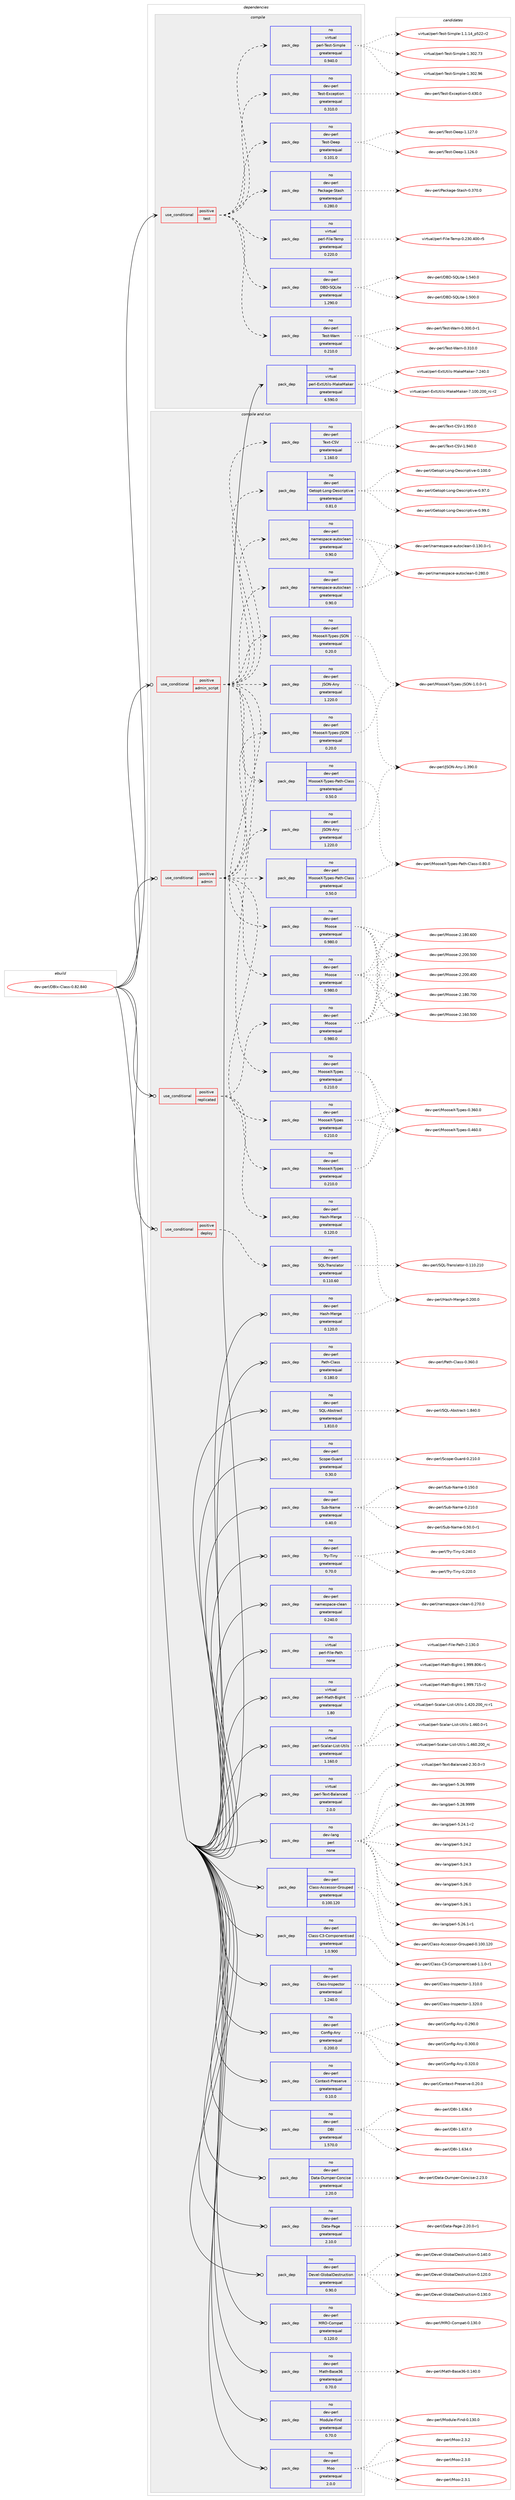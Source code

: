 digraph prolog {

# *************
# Graph options
# *************

newrank=true;
concentrate=true;
compound=true;
graph [rankdir=LR,fontname=Helvetica,fontsize=10,ranksep=1.5];#, ranksep=2.5, nodesep=0.2];
edge  [arrowhead=vee];
node  [fontname=Helvetica,fontsize=10];

# **********
# The ebuild
# **********

subgraph cluster_leftcol {
color=gray;
rank=same;
label=<<i>ebuild</i>>;
id [label="dev-perl/DBIx-Class-0.82.840", color=red, width=4, href="../dev-perl/DBIx-Class-0.82.840.svg"];
}

# ****************
# The dependencies
# ****************

subgraph cluster_midcol {
color=gray;
label=<<i>dependencies</i>>;
subgraph cluster_compile {
fillcolor="#eeeeee";
style=filled;
label=<<i>compile</i>>;
subgraph cond26962 {
dependency127330 [label=<<TABLE BORDER="0" CELLBORDER="1" CELLSPACING="0" CELLPADDING="4"><TR><TD ROWSPAN="3" CELLPADDING="10">use_conditional</TD></TR><TR><TD>positive</TD></TR><TR><TD>test</TD></TR></TABLE>>, shape=none, color=red];
subgraph pack96700 {
dependency127331 [label=<<TABLE BORDER="0" CELLBORDER="1" CELLSPACING="0" CELLPADDING="4" WIDTH="220"><TR><TD ROWSPAN="6" CELLPADDING="30">pack_dep</TD></TR><TR><TD WIDTH="110">no</TD></TR><TR><TD>dev-perl</TD></TR><TR><TD>DBD-SQLite</TD></TR><TR><TD>greaterequal</TD></TR><TR><TD>1.290.0</TD></TR></TABLE>>, shape=none, color=blue];
}
dependency127330:e -> dependency127331:w [weight=20,style="dashed",arrowhead="vee"];
subgraph pack96701 {
dependency127332 [label=<<TABLE BORDER="0" CELLBORDER="1" CELLSPACING="0" CELLPADDING="4" WIDTH="220"><TR><TD ROWSPAN="6" CELLPADDING="30">pack_dep</TD></TR><TR><TD WIDTH="110">no</TD></TR><TR><TD>virtual</TD></TR><TR><TD>perl-File-Temp</TD></TR><TR><TD>greaterequal</TD></TR><TR><TD>0.220.0</TD></TR></TABLE>>, shape=none, color=blue];
}
dependency127330:e -> dependency127332:w [weight=20,style="dashed",arrowhead="vee"];
subgraph pack96702 {
dependency127333 [label=<<TABLE BORDER="0" CELLBORDER="1" CELLSPACING="0" CELLPADDING="4" WIDTH="220"><TR><TD ROWSPAN="6" CELLPADDING="30">pack_dep</TD></TR><TR><TD WIDTH="110">no</TD></TR><TR><TD>dev-perl</TD></TR><TR><TD>Package-Stash</TD></TR><TR><TD>greaterequal</TD></TR><TR><TD>0.280.0</TD></TR></TABLE>>, shape=none, color=blue];
}
dependency127330:e -> dependency127333:w [weight=20,style="dashed",arrowhead="vee"];
subgraph pack96703 {
dependency127334 [label=<<TABLE BORDER="0" CELLBORDER="1" CELLSPACING="0" CELLPADDING="4" WIDTH="220"><TR><TD ROWSPAN="6" CELLPADDING="30">pack_dep</TD></TR><TR><TD WIDTH="110">no</TD></TR><TR><TD>dev-perl</TD></TR><TR><TD>Test-Deep</TD></TR><TR><TD>greaterequal</TD></TR><TR><TD>0.101.0</TD></TR></TABLE>>, shape=none, color=blue];
}
dependency127330:e -> dependency127334:w [weight=20,style="dashed",arrowhead="vee"];
subgraph pack96704 {
dependency127335 [label=<<TABLE BORDER="0" CELLBORDER="1" CELLSPACING="0" CELLPADDING="4" WIDTH="220"><TR><TD ROWSPAN="6" CELLPADDING="30">pack_dep</TD></TR><TR><TD WIDTH="110">no</TD></TR><TR><TD>dev-perl</TD></TR><TR><TD>Test-Exception</TD></TR><TR><TD>greaterequal</TD></TR><TR><TD>0.310.0</TD></TR></TABLE>>, shape=none, color=blue];
}
dependency127330:e -> dependency127335:w [weight=20,style="dashed",arrowhead="vee"];
subgraph pack96705 {
dependency127336 [label=<<TABLE BORDER="0" CELLBORDER="1" CELLSPACING="0" CELLPADDING="4" WIDTH="220"><TR><TD ROWSPAN="6" CELLPADDING="30">pack_dep</TD></TR><TR><TD WIDTH="110">no</TD></TR><TR><TD>virtual</TD></TR><TR><TD>perl-Test-Simple</TD></TR><TR><TD>greaterequal</TD></TR><TR><TD>0.940.0</TD></TR></TABLE>>, shape=none, color=blue];
}
dependency127330:e -> dependency127336:w [weight=20,style="dashed",arrowhead="vee"];
subgraph pack96706 {
dependency127337 [label=<<TABLE BORDER="0" CELLBORDER="1" CELLSPACING="0" CELLPADDING="4" WIDTH="220"><TR><TD ROWSPAN="6" CELLPADDING="30">pack_dep</TD></TR><TR><TD WIDTH="110">no</TD></TR><TR><TD>dev-perl</TD></TR><TR><TD>Test-Warn</TD></TR><TR><TD>greaterequal</TD></TR><TR><TD>0.210.0</TD></TR></TABLE>>, shape=none, color=blue];
}
dependency127330:e -> dependency127337:w [weight=20,style="dashed",arrowhead="vee"];
}
id:e -> dependency127330:w [weight=20,style="solid",arrowhead="vee"];
subgraph pack96707 {
dependency127338 [label=<<TABLE BORDER="0" CELLBORDER="1" CELLSPACING="0" CELLPADDING="4" WIDTH="220"><TR><TD ROWSPAN="6" CELLPADDING="30">pack_dep</TD></TR><TR><TD WIDTH="110">no</TD></TR><TR><TD>virtual</TD></TR><TR><TD>perl-ExtUtils-MakeMaker</TD></TR><TR><TD>greaterequal</TD></TR><TR><TD>6.590.0</TD></TR></TABLE>>, shape=none, color=blue];
}
id:e -> dependency127338:w [weight=20,style="solid",arrowhead="vee"];
}
subgraph cluster_compileandrun {
fillcolor="#eeeeee";
style=filled;
label=<<i>compile and run</i>>;
subgraph cond26963 {
dependency127339 [label=<<TABLE BORDER="0" CELLBORDER="1" CELLSPACING="0" CELLPADDING="4"><TR><TD ROWSPAN="3" CELLPADDING="10">use_conditional</TD></TR><TR><TD>positive</TD></TR><TR><TD>admin</TD></TR></TABLE>>, shape=none, color=red];
subgraph pack96708 {
dependency127340 [label=<<TABLE BORDER="0" CELLBORDER="1" CELLSPACING="0" CELLPADDING="4" WIDTH="220"><TR><TD ROWSPAN="6" CELLPADDING="30">pack_dep</TD></TR><TR><TD WIDTH="110">no</TD></TR><TR><TD>dev-perl</TD></TR><TR><TD>Moose</TD></TR><TR><TD>greaterequal</TD></TR><TR><TD>0.980.0</TD></TR></TABLE>>, shape=none, color=blue];
}
dependency127339:e -> dependency127340:w [weight=20,style="dashed",arrowhead="vee"];
subgraph pack96709 {
dependency127341 [label=<<TABLE BORDER="0" CELLBORDER="1" CELLSPACING="0" CELLPADDING="4" WIDTH="220"><TR><TD ROWSPAN="6" CELLPADDING="30">pack_dep</TD></TR><TR><TD WIDTH="110">no</TD></TR><TR><TD>dev-perl</TD></TR><TR><TD>MooseX-Types</TD></TR><TR><TD>greaterequal</TD></TR><TR><TD>0.210.0</TD></TR></TABLE>>, shape=none, color=blue];
}
dependency127339:e -> dependency127341:w [weight=20,style="dashed",arrowhead="vee"];
subgraph pack96710 {
dependency127342 [label=<<TABLE BORDER="0" CELLBORDER="1" CELLSPACING="0" CELLPADDING="4" WIDTH="220"><TR><TD ROWSPAN="6" CELLPADDING="30">pack_dep</TD></TR><TR><TD WIDTH="110">no</TD></TR><TR><TD>dev-perl</TD></TR><TR><TD>JSON-Any</TD></TR><TR><TD>greaterequal</TD></TR><TR><TD>1.220.0</TD></TR></TABLE>>, shape=none, color=blue];
}
dependency127339:e -> dependency127342:w [weight=20,style="dashed",arrowhead="vee"];
subgraph pack96711 {
dependency127343 [label=<<TABLE BORDER="0" CELLBORDER="1" CELLSPACING="0" CELLPADDING="4" WIDTH="220"><TR><TD ROWSPAN="6" CELLPADDING="30">pack_dep</TD></TR><TR><TD WIDTH="110">no</TD></TR><TR><TD>dev-perl</TD></TR><TR><TD>MooseX-Types-JSON</TD></TR><TR><TD>greaterequal</TD></TR><TR><TD>0.20.0</TD></TR></TABLE>>, shape=none, color=blue];
}
dependency127339:e -> dependency127343:w [weight=20,style="dashed",arrowhead="vee"];
subgraph pack96712 {
dependency127344 [label=<<TABLE BORDER="0" CELLBORDER="1" CELLSPACING="0" CELLPADDING="4" WIDTH="220"><TR><TD ROWSPAN="6" CELLPADDING="30">pack_dep</TD></TR><TR><TD WIDTH="110">no</TD></TR><TR><TD>dev-perl</TD></TR><TR><TD>MooseX-Types-Path-Class</TD></TR><TR><TD>greaterequal</TD></TR><TR><TD>0.50.0</TD></TR></TABLE>>, shape=none, color=blue];
}
dependency127339:e -> dependency127344:w [weight=20,style="dashed",arrowhead="vee"];
subgraph pack96713 {
dependency127345 [label=<<TABLE BORDER="0" CELLBORDER="1" CELLSPACING="0" CELLPADDING="4" WIDTH="220"><TR><TD ROWSPAN="6" CELLPADDING="30">pack_dep</TD></TR><TR><TD WIDTH="110">no</TD></TR><TR><TD>dev-perl</TD></TR><TR><TD>namespace-autoclean</TD></TR><TR><TD>greaterequal</TD></TR><TR><TD>0.90.0</TD></TR></TABLE>>, shape=none, color=blue];
}
dependency127339:e -> dependency127345:w [weight=20,style="dashed",arrowhead="vee"];
}
id:e -> dependency127339:w [weight=20,style="solid",arrowhead="odotvee"];
subgraph cond26964 {
dependency127346 [label=<<TABLE BORDER="0" CELLBORDER="1" CELLSPACING="0" CELLPADDING="4"><TR><TD ROWSPAN="3" CELLPADDING="10">use_conditional</TD></TR><TR><TD>positive</TD></TR><TR><TD>admin_script</TD></TR></TABLE>>, shape=none, color=red];
subgraph pack96714 {
dependency127347 [label=<<TABLE BORDER="0" CELLBORDER="1" CELLSPACING="0" CELLPADDING="4" WIDTH="220"><TR><TD ROWSPAN="6" CELLPADDING="30">pack_dep</TD></TR><TR><TD WIDTH="110">no</TD></TR><TR><TD>dev-perl</TD></TR><TR><TD>Moose</TD></TR><TR><TD>greaterequal</TD></TR><TR><TD>0.980.0</TD></TR></TABLE>>, shape=none, color=blue];
}
dependency127346:e -> dependency127347:w [weight=20,style="dashed",arrowhead="vee"];
subgraph pack96715 {
dependency127348 [label=<<TABLE BORDER="0" CELLBORDER="1" CELLSPACING="0" CELLPADDING="4" WIDTH="220"><TR><TD ROWSPAN="6" CELLPADDING="30">pack_dep</TD></TR><TR><TD WIDTH="110">no</TD></TR><TR><TD>dev-perl</TD></TR><TR><TD>MooseX-Types</TD></TR><TR><TD>greaterequal</TD></TR><TR><TD>0.210.0</TD></TR></TABLE>>, shape=none, color=blue];
}
dependency127346:e -> dependency127348:w [weight=20,style="dashed",arrowhead="vee"];
subgraph pack96716 {
dependency127349 [label=<<TABLE BORDER="0" CELLBORDER="1" CELLSPACING="0" CELLPADDING="4" WIDTH="220"><TR><TD ROWSPAN="6" CELLPADDING="30">pack_dep</TD></TR><TR><TD WIDTH="110">no</TD></TR><TR><TD>dev-perl</TD></TR><TR><TD>JSON-Any</TD></TR><TR><TD>greaterequal</TD></TR><TR><TD>1.220.0</TD></TR></TABLE>>, shape=none, color=blue];
}
dependency127346:e -> dependency127349:w [weight=20,style="dashed",arrowhead="vee"];
subgraph pack96717 {
dependency127350 [label=<<TABLE BORDER="0" CELLBORDER="1" CELLSPACING="0" CELLPADDING="4" WIDTH="220"><TR><TD ROWSPAN="6" CELLPADDING="30">pack_dep</TD></TR><TR><TD WIDTH="110">no</TD></TR><TR><TD>dev-perl</TD></TR><TR><TD>MooseX-Types-JSON</TD></TR><TR><TD>greaterequal</TD></TR><TR><TD>0.20.0</TD></TR></TABLE>>, shape=none, color=blue];
}
dependency127346:e -> dependency127350:w [weight=20,style="dashed",arrowhead="vee"];
subgraph pack96718 {
dependency127351 [label=<<TABLE BORDER="0" CELLBORDER="1" CELLSPACING="0" CELLPADDING="4" WIDTH="220"><TR><TD ROWSPAN="6" CELLPADDING="30">pack_dep</TD></TR><TR><TD WIDTH="110">no</TD></TR><TR><TD>dev-perl</TD></TR><TR><TD>MooseX-Types-Path-Class</TD></TR><TR><TD>greaterequal</TD></TR><TR><TD>0.50.0</TD></TR></TABLE>>, shape=none, color=blue];
}
dependency127346:e -> dependency127351:w [weight=20,style="dashed",arrowhead="vee"];
subgraph pack96719 {
dependency127352 [label=<<TABLE BORDER="0" CELLBORDER="1" CELLSPACING="0" CELLPADDING="4" WIDTH="220"><TR><TD ROWSPAN="6" CELLPADDING="30">pack_dep</TD></TR><TR><TD WIDTH="110">no</TD></TR><TR><TD>dev-perl</TD></TR><TR><TD>namespace-autoclean</TD></TR><TR><TD>greaterequal</TD></TR><TR><TD>0.90.0</TD></TR></TABLE>>, shape=none, color=blue];
}
dependency127346:e -> dependency127352:w [weight=20,style="dashed",arrowhead="vee"];
subgraph pack96720 {
dependency127353 [label=<<TABLE BORDER="0" CELLBORDER="1" CELLSPACING="0" CELLPADDING="4" WIDTH="220"><TR><TD ROWSPAN="6" CELLPADDING="30">pack_dep</TD></TR><TR><TD WIDTH="110">no</TD></TR><TR><TD>dev-perl</TD></TR><TR><TD>Getopt-Long-Descriptive</TD></TR><TR><TD>greaterequal</TD></TR><TR><TD>0.81.0</TD></TR></TABLE>>, shape=none, color=blue];
}
dependency127346:e -> dependency127353:w [weight=20,style="dashed",arrowhead="vee"];
subgraph pack96721 {
dependency127354 [label=<<TABLE BORDER="0" CELLBORDER="1" CELLSPACING="0" CELLPADDING="4" WIDTH="220"><TR><TD ROWSPAN="6" CELLPADDING="30">pack_dep</TD></TR><TR><TD WIDTH="110">no</TD></TR><TR><TD>dev-perl</TD></TR><TR><TD>Text-CSV</TD></TR><TR><TD>greaterequal</TD></TR><TR><TD>1.160.0</TD></TR></TABLE>>, shape=none, color=blue];
}
dependency127346:e -> dependency127354:w [weight=20,style="dashed",arrowhead="vee"];
}
id:e -> dependency127346:w [weight=20,style="solid",arrowhead="odotvee"];
subgraph cond26965 {
dependency127355 [label=<<TABLE BORDER="0" CELLBORDER="1" CELLSPACING="0" CELLPADDING="4"><TR><TD ROWSPAN="3" CELLPADDING="10">use_conditional</TD></TR><TR><TD>positive</TD></TR><TR><TD>deploy</TD></TR></TABLE>>, shape=none, color=red];
subgraph pack96722 {
dependency127356 [label=<<TABLE BORDER="0" CELLBORDER="1" CELLSPACING="0" CELLPADDING="4" WIDTH="220"><TR><TD ROWSPAN="6" CELLPADDING="30">pack_dep</TD></TR><TR><TD WIDTH="110">no</TD></TR><TR><TD>dev-perl</TD></TR><TR><TD>SQL-Translator</TD></TR><TR><TD>greaterequal</TD></TR><TR><TD>0.110.60</TD></TR></TABLE>>, shape=none, color=blue];
}
dependency127355:e -> dependency127356:w [weight=20,style="dashed",arrowhead="vee"];
}
id:e -> dependency127355:w [weight=20,style="solid",arrowhead="odotvee"];
subgraph cond26966 {
dependency127357 [label=<<TABLE BORDER="0" CELLBORDER="1" CELLSPACING="0" CELLPADDING="4"><TR><TD ROWSPAN="3" CELLPADDING="10">use_conditional</TD></TR><TR><TD>positive</TD></TR><TR><TD>replicated</TD></TR></TABLE>>, shape=none, color=red];
subgraph pack96723 {
dependency127358 [label=<<TABLE BORDER="0" CELLBORDER="1" CELLSPACING="0" CELLPADDING="4" WIDTH="220"><TR><TD ROWSPAN="6" CELLPADDING="30">pack_dep</TD></TR><TR><TD WIDTH="110">no</TD></TR><TR><TD>dev-perl</TD></TR><TR><TD>Moose</TD></TR><TR><TD>greaterequal</TD></TR><TR><TD>0.980.0</TD></TR></TABLE>>, shape=none, color=blue];
}
dependency127357:e -> dependency127358:w [weight=20,style="dashed",arrowhead="vee"];
subgraph pack96724 {
dependency127359 [label=<<TABLE BORDER="0" CELLBORDER="1" CELLSPACING="0" CELLPADDING="4" WIDTH="220"><TR><TD ROWSPAN="6" CELLPADDING="30">pack_dep</TD></TR><TR><TD WIDTH="110">no</TD></TR><TR><TD>dev-perl</TD></TR><TR><TD>MooseX-Types</TD></TR><TR><TD>greaterequal</TD></TR><TR><TD>0.210.0</TD></TR></TABLE>>, shape=none, color=blue];
}
dependency127357:e -> dependency127359:w [weight=20,style="dashed",arrowhead="vee"];
subgraph pack96725 {
dependency127360 [label=<<TABLE BORDER="0" CELLBORDER="1" CELLSPACING="0" CELLPADDING="4" WIDTH="220"><TR><TD ROWSPAN="6" CELLPADDING="30">pack_dep</TD></TR><TR><TD WIDTH="110">no</TD></TR><TR><TD>dev-perl</TD></TR><TR><TD>Hash-Merge</TD></TR><TR><TD>greaterequal</TD></TR><TR><TD>0.120.0</TD></TR></TABLE>>, shape=none, color=blue];
}
dependency127357:e -> dependency127360:w [weight=20,style="dashed",arrowhead="vee"];
}
id:e -> dependency127357:w [weight=20,style="solid",arrowhead="odotvee"];
subgraph pack96726 {
dependency127361 [label=<<TABLE BORDER="0" CELLBORDER="1" CELLSPACING="0" CELLPADDING="4" WIDTH="220"><TR><TD ROWSPAN="6" CELLPADDING="30">pack_dep</TD></TR><TR><TD WIDTH="110">no</TD></TR><TR><TD>dev-lang</TD></TR><TR><TD>perl</TD></TR><TR><TD>none</TD></TR><TR><TD></TD></TR></TABLE>>, shape=none, color=blue];
}
id:e -> dependency127361:w [weight=20,style="solid",arrowhead="odotvee"];
subgraph pack96727 {
dependency127362 [label=<<TABLE BORDER="0" CELLBORDER="1" CELLSPACING="0" CELLPADDING="4" WIDTH="220"><TR><TD ROWSPAN="6" CELLPADDING="30">pack_dep</TD></TR><TR><TD WIDTH="110">no</TD></TR><TR><TD>dev-perl</TD></TR><TR><TD>Class-Accessor-Grouped</TD></TR><TR><TD>greaterequal</TD></TR><TR><TD>0.100.120</TD></TR></TABLE>>, shape=none, color=blue];
}
id:e -> dependency127362:w [weight=20,style="solid",arrowhead="odotvee"];
subgraph pack96728 {
dependency127363 [label=<<TABLE BORDER="0" CELLBORDER="1" CELLSPACING="0" CELLPADDING="4" WIDTH="220"><TR><TD ROWSPAN="6" CELLPADDING="30">pack_dep</TD></TR><TR><TD WIDTH="110">no</TD></TR><TR><TD>dev-perl</TD></TR><TR><TD>Class-C3-Componentised</TD></TR><TR><TD>greaterequal</TD></TR><TR><TD>1.0.900</TD></TR></TABLE>>, shape=none, color=blue];
}
id:e -> dependency127363:w [weight=20,style="solid",arrowhead="odotvee"];
subgraph pack96729 {
dependency127364 [label=<<TABLE BORDER="0" CELLBORDER="1" CELLSPACING="0" CELLPADDING="4" WIDTH="220"><TR><TD ROWSPAN="6" CELLPADDING="30">pack_dep</TD></TR><TR><TD WIDTH="110">no</TD></TR><TR><TD>dev-perl</TD></TR><TR><TD>Class-Inspector</TD></TR><TR><TD>greaterequal</TD></TR><TR><TD>1.240.0</TD></TR></TABLE>>, shape=none, color=blue];
}
id:e -> dependency127364:w [weight=20,style="solid",arrowhead="odotvee"];
subgraph pack96730 {
dependency127365 [label=<<TABLE BORDER="0" CELLBORDER="1" CELLSPACING="0" CELLPADDING="4" WIDTH="220"><TR><TD ROWSPAN="6" CELLPADDING="30">pack_dep</TD></TR><TR><TD WIDTH="110">no</TD></TR><TR><TD>dev-perl</TD></TR><TR><TD>Config-Any</TD></TR><TR><TD>greaterequal</TD></TR><TR><TD>0.200.0</TD></TR></TABLE>>, shape=none, color=blue];
}
id:e -> dependency127365:w [weight=20,style="solid",arrowhead="odotvee"];
subgraph pack96731 {
dependency127366 [label=<<TABLE BORDER="0" CELLBORDER="1" CELLSPACING="0" CELLPADDING="4" WIDTH="220"><TR><TD ROWSPAN="6" CELLPADDING="30">pack_dep</TD></TR><TR><TD WIDTH="110">no</TD></TR><TR><TD>dev-perl</TD></TR><TR><TD>Context-Preserve</TD></TR><TR><TD>greaterequal</TD></TR><TR><TD>0.10.0</TD></TR></TABLE>>, shape=none, color=blue];
}
id:e -> dependency127366:w [weight=20,style="solid",arrowhead="odotvee"];
subgraph pack96732 {
dependency127367 [label=<<TABLE BORDER="0" CELLBORDER="1" CELLSPACING="0" CELLPADDING="4" WIDTH="220"><TR><TD ROWSPAN="6" CELLPADDING="30">pack_dep</TD></TR><TR><TD WIDTH="110">no</TD></TR><TR><TD>dev-perl</TD></TR><TR><TD>DBI</TD></TR><TR><TD>greaterequal</TD></TR><TR><TD>1.570.0</TD></TR></TABLE>>, shape=none, color=blue];
}
id:e -> dependency127367:w [weight=20,style="solid",arrowhead="odotvee"];
subgraph pack96733 {
dependency127368 [label=<<TABLE BORDER="0" CELLBORDER="1" CELLSPACING="0" CELLPADDING="4" WIDTH="220"><TR><TD ROWSPAN="6" CELLPADDING="30">pack_dep</TD></TR><TR><TD WIDTH="110">no</TD></TR><TR><TD>dev-perl</TD></TR><TR><TD>Data-Dumper-Concise</TD></TR><TR><TD>greaterequal</TD></TR><TR><TD>2.20.0</TD></TR></TABLE>>, shape=none, color=blue];
}
id:e -> dependency127368:w [weight=20,style="solid",arrowhead="odotvee"];
subgraph pack96734 {
dependency127369 [label=<<TABLE BORDER="0" CELLBORDER="1" CELLSPACING="0" CELLPADDING="4" WIDTH="220"><TR><TD ROWSPAN="6" CELLPADDING="30">pack_dep</TD></TR><TR><TD WIDTH="110">no</TD></TR><TR><TD>dev-perl</TD></TR><TR><TD>Data-Page</TD></TR><TR><TD>greaterequal</TD></TR><TR><TD>2.10.0</TD></TR></TABLE>>, shape=none, color=blue];
}
id:e -> dependency127369:w [weight=20,style="solid",arrowhead="odotvee"];
subgraph pack96735 {
dependency127370 [label=<<TABLE BORDER="0" CELLBORDER="1" CELLSPACING="0" CELLPADDING="4" WIDTH="220"><TR><TD ROWSPAN="6" CELLPADDING="30">pack_dep</TD></TR><TR><TD WIDTH="110">no</TD></TR><TR><TD>dev-perl</TD></TR><TR><TD>Devel-GlobalDestruction</TD></TR><TR><TD>greaterequal</TD></TR><TR><TD>0.90.0</TD></TR></TABLE>>, shape=none, color=blue];
}
id:e -> dependency127370:w [weight=20,style="solid",arrowhead="odotvee"];
subgraph pack96736 {
dependency127371 [label=<<TABLE BORDER="0" CELLBORDER="1" CELLSPACING="0" CELLPADDING="4" WIDTH="220"><TR><TD ROWSPAN="6" CELLPADDING="30">pack_dep</TD></TR><TR><TD WIDTH="110">no</TD></TR><TR><TD>dev-perl</TD></TR><TR><TD>Hash-Merge</TD></TR><TR><TD>greaterequal</TD></TR><TR><TD>0.120.0</TD></TR></TABLE>>, shape=none, color=blue];
}
id:e -> dependency127371:w [weight=20,style="solid",arrowhead="odotvee"];
subgraph pack96737 {
dependency127372 [label=<<TABLE BORDER="0" CELLBORDER="1" CELLSPACING="0" CELLPADDING="4" WIDTH="220"><TR><TD ROWSPAN="6" CELLPADDING="30">pack_dep</TD></TR><TR><TD WIDTH="110">no</TD></TR><TR><TD>dev-perl</TD></TR><TR><TD>MRO-Compat</TD></TR><TR><TD>greaterequal</TD></TR><TR><TD>0.120.0</TD></TR></TABLE>>, shape=none, color=blue];
}
id:e -> dependency127372:w [weight=20,style="solid",arrowhead="odotvee"];
subgraph pack96738 {
dependency127373 [label=<<TABLE BORDER="0" CELLBORDER="1" CELLSPACING="0" CELLPADDING="4" WIDTH="220"><TR><TD ROWSPAN="6" CELLPADDING="30">pack_dep</TD></TR><TR><TD WIDTH="110">no</TD></TR><TR><TD>dev-perl</TD></TR><TR><TD>Math-Base36</TD></TR><TR><TD>greaterequal</TD></TR><TR><TD>0.70.0</TD></TR></TABLE>>, shape=none, color=blue];
}
id:e -> dependency127373:w [weight=20,style="solid",arrowhead="odotvee"];
subgraph pack96739 {
dependency127374 [label=<<TABLE BORDER="0" CELLBORDER="1" CELLSPACING="0" CELLPADDING="4" WIDTH="220"><TR><TD ROWSPAN="6" CELLPADDING="30">pack_dep</TD></TR><TR><TD WIDTH="110">no</TD></TR><TR><TD>dev-perl</TD></TR><TR><TD>Module-Find</TD></TR><TR><TD>greaterequal</TD></TR><TR><TD>0.70.0</TD></TR></TABLE>>, shape=none, color=blue];
}
id:e -> dependency127374:w [weight=20,style="solid",arrowhead="odotvee"];
subgraph pack96740 {
dependency127375 [label=<<TABLE BORDER="0" CELLBORDER="1" CELLSPACING="0" CELLPADDING="4" WIDTH="220"><TR><TD ROWSPAN="6" CELLPADDING="30">pack_dep</TD></TR><TR><TD WIDTH="110">no</TD></TR><TR><TD>dev-perl</TD></TR><TR><TD>Moo</TD></TR><TR><TD>greaterequal</TD></TR><TR><TD>2.0.0</TD></TR></TABLE>>, shape=none, color=blue];
}
id:e -> dependency127375:w [weight=20,style="solid",arrowhead="odotvee"];
subgraph pack96741 {
dependency127376 [label=<<TABLE BORDER="0" CELLBORDER="1" CELLSPACING="0" CELLPADDING="4" WIDTH="220"><TR><TD ROWSPAN="6" CELLPADDING="30">pack_dep</TD></TR><TR><TD WIDTH="110">no</TD></TR><TR><TD>dev-perl</TD></TR><TR><TD>Path-Class</TD></TR><TR><TD>greaterequal</TD></TR><TR><TD>0.180.0</TD></TR></TABLE>>, shape=none, color=blue];
}
id:e -> dependency127376:w [weight=20,style="solid",arrowhead="odotvee"];
subgraph pack96742 {
dependency127377 [label=<<TABLE BORDER="0" CELLBORDER="1" CELLSPACING="0" CELLPADDING="4" WIDTH="220"><TR><TD ROWSPAN="6" CELLPADDING="30">pack_dep</TD></TR><TR><TD WIDTH="110">no</TD></TR><TR><TD>dev-perl</TD></TR><TR><TD>SQL-Abstract</TD></TR><TR><TD>greaterequal</TD></TR><TR><TD>1.810.0</TD></TR></TABLE>>, shape=none, color=blue];
}
id:e -> dependency127377:w [weight=20,style="solid",arrowhead="odotvee"];
subgraph pack96743 {
dependency127378 [label=<<TABLE BORDER="0" CELLBORDER="1" CELLSPACING="0" CELLPADDING="4" WIDTH="220"><TR><TD ROWSPAN="6" CELLPADDING="30">pack_dep</TD></TR><TR><TD WIDTH="110">no</TD></TR><TR><TD>dev-perl</TD></TR><TR><TD>Scope-Guard</TD></TR><TR><TD>greaterequal</TD></TR><TR><TD>0.30.0</TD></TR></TABLE>>, shape=none, color=blue];
}
id:e -> dependency127378:w [weight=20,style="solid",arrowhead="odotvee"];
subgraph pack96744 {
dependency127379 [label=<<TABLE BORDER="0" CELLBORDER="1" CELLSPACING="0" CELLPADDING="4" WIDTH="220"><TR><TD ROWSPAN="6" CELLPADDING="30">pack_dep</TD></TR><TR><TD WIDTH="110">no</TD></TR><TR><TD>dev-perl</TD></TR><TR><TD>Sub-Name</TD></TR><TR><TD>greaterequal</TD></TR><TR><TD>0.40.0</TD></TR></TABLE>>, shape=none, color=blue];
}
id:e -> dependency127379:w [weight=20,style="solid",arrowhead="odotvee"];
subgraph pack96745 {
dependency127380 [label=<<TABLE BORDER="0" CELLBORDER="1" CELLSPACING="0" CELLPADDING="4" WIDTH="220"><TR><TD ROWSPAN="6" CELLPADDING="30">pack_dep</TD></TR><TR><TD WIDTH="110">no</TD></TR><TR><TD>dev-perl</TD></TR><TR><TD>Try-Tiny</TD></TR><TR><TD>greaterequal</TD></TR><TR><TD>0.70.0</TD></TR></TABLE>>, shape=none, color=blue];
}
id:e -> dependency127380:w [weight=20,style="solid",arrowhead="odotvee"];
subgraph pack96746 {
dependency127381 [label=<<TABLE BORDER="0" CELLBORDER="1" CELLSPACING="0" CELLPADDING="4" WIDTH="220"><TR><TD ROWSPAN="6" CELLPADDING="30">pack_dep</TD></TR><TR><TD WIDTH="110">no</TD></TR><TR><TD>dev-perl</TD></TR><TR><TD>namespace-clean</TD></TR><TR><TD>greaterequal</TD></TR><TR><TD>0.240.0</TD></TR></TABLE>>, shape=none, color=blue];
}
id:e -> dependency127381:w [weight=20,style="solid",arrowhead="odotvee"];
subgraph pack96747 {
dependency127382 [label=<<TABLE BORDER="0" CELLBORDER="1" CELLSPACING="0" CELLPADDING="4" WIDTH="220"><TR><TD ROWSPAN="6" CELLPADDING="30">pack_dep</TD></TR><TR><TD WIDTH="110">no</TD></TR><TR><TD>virtual</TD></TR><TR><TD>perl-File-Path</TD></TR><TR><TD>none</TD></TR><TR><TD></TD></TR></TABLE>>, shape=none, color=blue];
}
id:e -> dependency127382:w [weight=20,style="solid",arrowhead="odotvee"];
subgraph pack96748 {
dependency127383 [label=<<TABLE BORDER="0" CELLBORDER="1" CELLSPACING="0" CELLPADDING="4" WIDTH="220"><TR><TD ROWSPAN="6" CELLPADDING="30">pack_dep</TD></TR><TR><TD WIDTH="110">no</TD></TR><TR><TD>virtual</TD></TR><TR><TD>perl-Math-BigInt</TD></TR><TR><TD>greaterequal</TD></TR><TR><TD>1.80</TD></TR></TABLE>>, shape=none, color=blue];
}
id:e -> dependency127383:w [weight=20,style="solid",arrowhead="odotvee"];
subgraph pack96749 {
dependency127384 [label=<<TABLE BORDER="0" CELLBORDER="1" CELLSPACING="0" CELLPADDING="4" WIDTH="220"><TR><TD ROWSPAN="6" CELLPADDING="30">pack_dep</TD></TR><TR><TD WIDTH="110">no</TD></TR><TR><TD>virtual</TD></TR><TR><TD>perl-Scalar-List-Utils</TD></TR><TR><TD>greaterequal</TD></TR><TR><TD>1.160.0</TD></TR></TABLE>>, shape=none, color=blue];
}
id:e -> dependency127384:w [weight=20,style="solid",arrowhead="odotvee"];
subgraph pack96750 {
dependency127385 [label=<<TABLE BORDER="0" CELLBORDER="1" CELLSPACING="0" CELLPADDING="4" WIDTH="220"><TR><TD ROWSPAN="6" CELLPADDING="30">pack_dep</TD></TR><TR><TD WIDTH="110">no</TD></TR><TR><TD>virtual</TD></TR><TR><TD>perl-Text-Balanced</TD></TR><TR><TD>greaterequal</TD></TR><TR><TD>2.0.0</TD></TR></TABLE>>, shape=none, color=blue];
}
id:e -> dependency127385:w [weight=20,style="solid",arrowhead="odotvee"];
}
subgraph cluster_run {
fillcolor="#eeeeee";
style=filled;
label=<<i>run</i>>;
}
}

# **************
# The candidates
# **************

subgraph cluster_choices {
rank=same;
color=gray;
label=<<i>candidates</i>>;

subgraph choice96700 {
color=black;
nodesep=1;
choice1001011184511210111410847686668458381761051161014549465348484648 [label="dev-perl/DBD-SQLite-1.500.0", color=red, width=4,href="../dev-perl/DBD-SQLite-1.500.0.svg"];
choice1001011184511210111410847686668458381761051161014549465352484648 [label="dev-perl/DBD-SQLite-1.540.0", color=red, width=4,href="../dev-perl/DBD-SQLite-1.540.0.svg"];
dependency127331:e -> choice1001011184511210111410847686668458381761051161014549465348484648:w [style=dotted,weight="100"];
dependency127331:e -> choice1001011184511210111410847686668458381761051161014549465352484648:w [style=dotted,weight="100"];
}
subgraph choice96701 {
color=black;
nodesep=1;
choice118105114116117971084711210111410845701051081014584101109112454846505148465248484511453 [label="virtual/perl-File-Temp-0.230.400-r5", color=red, width=4,href="../virtual/perl-File-Temp-0.230.400-r5.svg"];
dependency127332:e -> choice118105114116117971084711210111410845701051081014584101109112454846505148465248484511453:w [style=dotted,weight="100"];
}
subgraph choice96702 {
color=black;
nodesep=1;
choice1001011184511210111410847809799107971031014583116971151044548465155484648 [label="dev-perl/Package-Stash-0.370.0", color=red, width=4,href="../dev-perl/Package-Stash-0.370.0.svg"];
dependency127333:e -> choice1001011184511210111410847809799107971031014583116971151044548465155484648:w [style=dotted,weight="100"];
}
subgraph choice96703 {
color=black;
nodesep=1;
choice10010111845112101114108478410111511645681011011124549464950544648 [label="dev-perl/Test-Deep-1.126.0", color=red, width=4,href="../dev-perl/Test-Deep-1.126.0.svg"];
choice10010111845112101114108478410111511645681011011124549464950554648 [label="dev-perl/Test-Deep-1.127.0", color=red, width=4,href="../dev-perl/Test-Deep-1.127.0.svg"];
dependency127334:e -> choice10010111845112101114108478410111511645681011011124549464950544648:w [style=dotted,weight="100"];
dependency127334:e -> choice10010111845112101114108478410111511645681011011124549464950554648:w [style=dotted,weight="100"];
}
subgraph choice96704 {
color=black;
nodesep=1;
choice1001011184511210111410847841011151164569120991011121161051111104548465251484648 [label="dev-perl/Test-Exception-0.430.0", color=red, width=4,href="../dev-perl/Test-Exception-0.430.0.svg"];
dependency127335:e -> choice1001011184511210111410847841011151164569120991011121161051111104548465251484648:w [style=dotted,weight="100"];
}
subgraph choice96705 {
color=black;
nodesep=1;
choice11810511411611797108471121011141084584101115116458310510911210810145494649464952951125350504511450 [label="virtual/perl-Test-Simple-1.1.14_p522-r2", color=red, width=4,href="../virtual/perl-Test-Simple-1.1.14_p522-r2.svg"];
choice118105114116117971084711210111410845841011151164583105109112108101454946514850465551 [label="virtual/perl-Test-Simple-1.302.73", color=red, width=4,href="../virtual/perl-Test-Simple-1.302.73.svg"];
choice118105114116117971084711210111410845841011151164583105109112108101454946514850465754 [label="virtual/perl-Test-Simple-1.302.96", color=red, width=4,href="../virtual/perl-Test-Simple-1.302.96.svg"];
dependency127336:e -> choice11810511411611797108471121011141084584101115116458310510911210810145494649464952951125350504511450:w [style=dotted,weight="100"];
dependency127336:e -> choice118105114116117971084711210111410845841011151164583105109112108101454946514850465551:w [style=dotted,weight="100"];
dependency127336:e -> choice118105114116117971084711210111410845841011151164583105109112108101454946514850465754:w [style=dotted,weight="100"];
}
subgraph choice96706 {
color=black;
nodesep=1;
choice10010111845112101114108478410111511645879711411045484651484846484511449 [label="dev-perl/Test-Warn-0.300.0-r1", color=red, width=4,href="../dev-perl/Test-Warn-0.300.0-r1.svg"];
choice1001011184511210111410847841011151164587971141104548465149484648 [label="dev-perl/Test-Warn-0.310.0", color=red, width=4,href="../dev-perl/Test-Warn-0.310.0.svg"];
dependency127337:e -> choice10010111845112101114108478410111511645879711411045484651484846484511449:w [style=dotted,weight="100"];
dependency127337:e -> choice1001011184511210111410847841011151164587971141104548465149484648:w [style=dotted,weight="100"];
}
subgraph choice96707 {
color=black;
nodesep=1;
choice118105114116117971084711210111410845691201168511610510811545779710710177971071011144555464948484650484895114994511450 [label="virtual/perl-ExtUtils-MakeMaker-7.100.200_rc-r2", color=red, width=4,href="../virtual/perl-ExtUtils-MakeMaker-7.100.200_rc-r2.svg"];
choice118105114116117971084711210111410845691201168511610510811545779710710177971071011144555465052484648 [label="virtual/perl-ExtUtils-MakeMaker-7.240.0", color=red, width=4,href="../virtual/perl-ExtUtils-MakeMaker-7.240.0.svg"];
dependency127338:e -> choice118105114116117971084711210111410845691201168511610510811545779710710177971071011144555464948484650484895114994511450:w [style=dotted,weight="100"];
dependency127338:e -> choice118105114116117971084711210111410845691201168511610510811545779710710177971071011144555465052484648:w [style=dotted,weight="100"];
}
subgraph choice96708 {
color=black;
nodesep=1;
choice10010111845112101114108477711111111510145504649544846534848 [label="dev-perl/Moose-2.160.500", color=red, width=4,href="../dev-perl/Moose-2.160.500.svg"];
choice10010111845112101114108477711111111510145504649564846544848 [label="dev-perl/Moose-2.180.600", color=red, width=4,href="../dev-perl/Moose-2.180.600.svg"];
choice10010111845112101114108477711111111510145504649564846554848 [label="dev-perl/Moose-2.180.700", color=red, width=4,href="../dev-perl/Moose-2.180.700.svg"];
choice10010111845112101114108477711111111510145504650484846524848 [label="dev-perl/Moose-2.200.400", color=red, width=4,href="../dev-perl/Moose-2.200.400.svg"];
choice10010111845112101114108477711111111510145504650484846534848 [label="dev-perl/Moose-2.200.500", color=red, width=4,href="../dev-perl/Moose-2.200.500.svg"];
dependency127340:e -> choice10010111845112101114108477711111111510145504649544846534848:w [style=dotted,weight="100"];
dependency127340:e -> choice10010111845112101114108477711111111510145504649564846544848:w [style=dotted,weight="100"];
dependency127340:e -> choice10010111845112101114108477711111111510145504649564846554848:w [style=dotted,weight="100"];
dependency127340:e -> choice10010111845112101114108477711111111510145504650484846524848:w [style=dotted,weight="100"];
dependency127340:e -> choice10010111845112101114108477711111111510145504650484846534848:w [style=dotted,weight="100"];
}
subgraph choice96709 {
color=black;
nodesep=1;
choice1001011184511210111410847771111111151018845841211121011154548465154484648 [label="dev-perl/MooseX-Types-0.360.0", color=red, width=4,href="../dev-perl/MooseX-Types-0.360.0.svg"];
choice1001011184511210111410847771111111151018845841211121011154548465254484648 [label="dev-perl/MooseX-Types-0.460.0", color=red, width=4,href="../dev-perl/MooseX-Types-0.460.0.svg"];
dependency127341:e -> choice1001011184511210111410847771111111151018845841211121011154548465154484648:w [style=dotted,weight="100"];
dependency127341:e -> choice1001011184511210111410847771111111151018845841211121011154548465254484648:w [style=dotted,weight="100"];
}
subgraph choice96710 {
color=black;
nodesep=1;
choice10010111845112101114108477483797845651101214549465157484648 [label="dev-perl/JSON-Any-1.390.0", color=red, width=4,href="../dev-perl/JSON-Any-1.390.0.svg"];
dependency127342:e -> choice10010111845112101114108477483797845651101214549465157484648:w [style=dotted,weight="100"];
}
subgraph choice96711 {
color=black;
nodesep=1;
choice10010111845112101114108477711111111510188458412111210111545748379784549464846484511449 [label="dev-perl/MooseX-Types-JSON-1.0.0-r1", color=red, width=4,href="../dev-perl/MooseX-Types-JSON-1.0.0-r1.svg"];
dependency127343:e -> choice10010111845112101114108477711111111510188458412111210111545748379784549464846484511449:w [style=dotted,weight="100"];
}
subgraph choice96712 {
color=black;
nodesep=1;
choice10010111845112101114108477711111111510188458412111210111545809711610445671089711511545484656484648 [label="dev-perl/MooseX-Types-Path-Class-0.80.0", color=red, width=4,href="../dev-perl/MooseX-Types-Path-Class-0.80.0.svg"];
dependency127344:e -> choice10010111845112101114108477711111111510188458412111210111545809711610445671089711511545484656484648:w [style=dotted,weight="100"];
}
subgraph choice96713 {
color=black;
nodesep=1;
choice10010111845112101114108471109710910111511297991014597117116111991081019711045484649514846484511449 [label="dev-perl/namespace-autoclean-0.130.0-r1", color=red, width=4,href="../dev-perl/namespace-autoclean-0.130.0-r1.svg"];
choice1001011184511210111410847110971091011151129799101459711711611199108101971104548465056484648 [label="dev-perl/namespace-autoclean-0.280.0", color=red, width=4,href="../dev-perl/namespace-autoclean-0.280.0.svg"];
dependency127345:e -> choice10010111845112101114108471109710910111511297991014597117116111991081019711045484649514846484511449:w [style=dotted,weight="100"];
dependency127345:e -> choice1001011184511210111410847110971091011151129799101459711711611199108101971104548465056484648:w [style=dotted,weight="100"];
}
subgraph choice96714 {
color=black;
nodesep=1;
choice10010111845112101114108477711111111510145504649544846534848 [label="dev-perl/Moose-2.160.500", color=red, width=4,href="../dev-perl/Moose-2.160.500.svg"];
choice10010111845112101114108477711111111510145504649564846544848 [label="dev-perl/Moose-2.180.600", color=red, width=4,href="../dev-perl/Moose-2.180.600.svg"];
choice10010111845112101114108477711111111510145504649564846554848 [label="dev-perl/Moose-2.180.700", color=red, width=4,href="../dev-perl/Moose-2.180.700.svg"];
choice10010111845112101114108477711111111510145504650484846524848 [label="dev-perl/Moose-2.200.400", color=red, width=4,href="../dev-perl/Moose-2.200.400.svg"];
choice10010111845112101114108477711111111510145504650484846534848 [label="dev-perl/Moose-2.200.500", color=red, width=4,href="../dev-perl/Moose-2.200.500.svg"];
dependency127347:e -> choice10010111845112101114108477711111111510145504649544846534848:w [style=dotted,weight="100"];
dependency127347:e -> choice10010111845112101114108477711111111510145504649564846544848:w [style=dotted,weight="100"];
dependency127347:e -> choice10010111845112101114108477711111111510145504649564846554848:w [style=dotted,weight="100"];
dependency127347:e -> choice10010111845112101114108477711111111510145504650484846524848:w [style=dotted,weight="100"];
dependency127347:e -> choice10010111845112101114108477711111111510145504650484846534848:w [style=dotted,weight="100"];
}
subgraph choice96715 {
color=black;
nodesep=1;
choice1001011184511210111410847771111111151018845841211121011154548465154484648 [label="dev-perl/MooseX-Types-0.360.0", color=red, width=4,href="../dev-perl/MooseX-Types-0.360.0.svg"];
choice1001011184511210111410847771111111151018845841211121011154548465254484648 [label="dev-perl/MooseX-Types-0.460.0", color=red, width=4,href="../dev-perl/MooseX-Types-0.460.0.svg"];
dependency127348:e -> choice1001011184511210111410847771111111151018845841211121011154548465154484648:w [style=dotted,weight="100"];
dependency127348:e -> choice1001011184511210111410847771111111151018845841211121011154548465254484648:w [style=dotted,weight="100"];
}
subgraph choice96716 {
color=black;
nodesep=1;
choice10010111845112101114108477483797845651101214549465157484648 [label="dev-perl/JSON-Any-1.390.0", color=red, width=4,href="../dev-perl/JSON-Any-1.390.0.svg"];
dependency127349:e -> choice10010111845112101114108477483797845651101214549465157484648:w [style=dotted,weight="100"];
}
subgraph choice96717 {
color=black;
nodesep=1;
choice10010111845112101114108477711111111510188458412111210111545748379784549464846484511449 [label="dev-perl/MooseX-Types-JSON-1.0.0-r1", color=red, width=4,href="../dev-perl/MooseX-Types-JSON-1.0.0-r1.svg"];
dependency127350:e -> choice10010111845112101114108477711111111510188458412111210111545748379784549464846484511449:w [style=dotted,weight="100"];
}
subgraph choice96718 {
color=black;
nodesep=1;
choice10010111845112101114108477711111111510188458412111210111545809711610445671089711511545484656484648 [label="dev-perl/MooseX-Types-Path-Class-0.80.0", color=red, width=4,href="../dev-perl/MooseX-Types-Path-Class-0.80.0.svg"];
dependency127351:e -> choice10010111845112101114108477711111111510188458412111210111545809711610445671089711511545484656484648:w [style=dotted,weight="100"];
}
subgraph choice96719 {
color=black;
nodesep=1;
choice10010111845112101114108471109710910111511297991014597117116111991081019711045484649514846484511449 [label="dev-perl/namespace-autoclean-0.130.0-r1", color=red, width=4,href="../dev-perl/namespace-autoclean-0.130.0-r1.svg"];
choice1001011184511210111410847110971091011151129799101459711711611199108101971104548465056484648 [label="dev-perl/namespace-autoclean-0.280.0", color=red, width=4,href="../dev-perl/namespace-autoclean-0.280.0.svg"];
dependency127352:e -> choice10010111845112101114108471109710910111511297991014597117116111991081019711045484649514846484511449:w [style=dotted,weight="100"];
dependency127352:e -> choice1001011184511210111410847110971091011151129799101459711711611199108101971104548465056484648:w [style=dotted,weight="100"];
}
subgraph choice96720 {
color=black;
nodesep=1;
choice10010111845112101114108477110111611111211645761111101034568101115991141051121161051181014548464948484648 [label="dev-perl/Getopt-Long-Descriptive-0.100.0", color=red, width=4,href="../dev-perl/Getopt-Long-Descriptive-0.100.0.svg"];
choice100101118451121011141084771101116111112116457611111010345681011159911410511211610511810145484657554648 [label="dev-perl/Getopt-Long-Descriptive-0.97.0", color=red, width=4,href="../dev-perl/Getopt-Long-Descriptive-0.97.0.svg"];
choice100101118451121011141084771101116111112116457611111010345681011159911410511211610511810145484657574648 [label="dev-perl/Getopt-Long-Descriptive-0.99.0", color=red, width=4,href="../dev-perl/Getopt-Long-Descriptive-0.99.0.svg"];
dependency127353:e -> choice10010111845112101114108477110111611111211645761111101034568101115991141051121161051181014548464948484648:w [style=dotted,weight="100"];
dependency127353:e -> choice100101118451121011141084771101116111112116457611111010345681011159911410511211610511810145484657554648:w [style=dotted,weight="100"];
dependency127353:e -> choice100101118451121011141084771101116111112116457611111010345681011159911410511211610511810145484657574648:w [style=dotted,weight="100"];
}
subgraph choice96721 {
color=black;
nodesep=1;
choice100101118451121011141084784101120116456783864549465752484648 [label="dev-perl/Text-CSV-1.940.0", color=red, width=4,href="../dev-perl/Text-CSV-1.940.0.svg"];
choice100101118451121011141084784101120116456783864549465753484648 [label="dev-perl/Text-CSV-1.950.0", color=red, width=4,href="../dev-perl/Text-CSV-1.950.0.svg"];
dependency127354:e -> choice100101118451121011141084784101120116456783864549465752484648:w [style=dotted,weight="100"];
dependency127354:e -> choice100101118451121011141084784101120116456783864549465753484648:w [style=dotted,weight="100"];
}
subgraph choice96722 {
color=black;
nodesep=1;
choice10010111845112101114108478381764584114971101151089711611111445484649494846504948 [label="dev-perl/SQL-Translator-0.110.210", color=red, width=4,href="../dev-perl/SQL-Translator-0.110.210.svg"];
dependency127356:e -> choice10010111845112101114108478381764584114971101151089711611111445484649494846504948:w [style=dotted,weight="100"];
}
subgraph choice96723 {
color=black;
nodesep=1;
choice10010111845112101114108477711111111510145504649544846534848 [label="dev-perl/Moose-2.160.500", color=red, width=4,href="../dev-perl/Moose-2.160.500.svg"];
choice10010111845112101114108477711111111510145504649564846544848 [label="dev-perl/Moose-2.180.600", color=red, width=4,href="../dev-perl/Moose-2.180.600.svg"];
choice10010111845112101114108477711111111510145504649564846554848 [label="dev-perl/Moose-2.180.700", color=red, width=4,href="../dev-perl/Moose-2.180.700.svg"];
choice10010111845112101114108477711111111510145504650484846524848 [label="dev-perl/Moose-2.200.400", color=red, width=4,href="../dev-perl/Moose-2.200.400.svg"];
choice10010111845112101114108477711111111510145504650484846534848 [label="dev-perl/Moose-2.200.500", color=red, width=4,href="../dev-perl/Moose-2.200.500.svg"];
dependency127358:e -> choice10010111845112101114108477711111111510145504649544846534848:w [style=dotted,weight="100"];
dependency127358:e -> choice10010111845112101114108477711111111510145504649564846544848:w [style=dotted,weight="100"];
dependency127358:e -> choice10010111845112101114108477711111111510145504649564846554848:w [style=dotted,weight="100"];
dependency127358:e -> choice10010111845112101114108477711111111510145504650484846524848:w [style=dotted,weight="100"];
dependency127358:e -> choice10010111845112101114108477711111111510145504650484846534848:w [style=dotted,weight="100"];
}
subgraph choice96724 {
color=black;
nodesep=1;
choice1001011184511210111410847771111111151018845841211121011154548465154484648 [label="dev-perl/MooseX-Types-0.360.0", color=red, width=4,href="../dev-perl/MooseX-Types-0.360.0.svg"];
choice1001011184511210111410847771111111151018845841211121011154548465254484648 [label="dev-perl/MooseX-Types-0.460.0", color=red, width=4,href="../dev-perl/MooseX-Types-0.460.0.svg"];
dependency127359:e -> choice1001011184511210111410847771111111151018845841211121011154548465154484648:w [style=dotted,weight="100"];
dependency127359:e -> choice1001011184511210111410847771111111151018845841211121011154548465254484648:w [style=dotted,weight="100"];
}
subgraph choice96725 {
color=black;
nodesep=1;
choice1001011184511210111410847729711510445771011141031014548465048484648 [label="dev-perl/Hash-Merge-0.200.0", color=red, width=4,href="../dev-perl/Hash-Merge-0.200.0.svg"];
dependency127360:e -> choice1001011184511210111410847729711510445771011141031014548465048484648:w [style=dotted,weight="100"];
}
subgraph choice96726 {
color=black;
nodesep=1;
choice100101118451089711010347112101114108455346505246494511450 [label="dev-lang/perl-5.24.1-r2", color=red, width=4,href="../dev-lang/perl-5.24.1-r2.svg"];
choice10010111845108971101034711210111410845534650524650 [label="dev-lang/perl-5.24.2", color=red, width=4,href="../dev-lang/perl-5.24.2.svg"];
choice10010111845108971101034711210111410845534650524651 [label="dev-lang/perl-5.24.3", color=red, width=4,href="../dev-lang/perl-5.24.3.svg"];
choice10010111845108971101034711210111410845534650544648 [label="dev-lang/perl-5.26.0", color=red, width=4,href="../dev-lang/perl-5.26.0.svg"];
choice10010111845108971101034711210111410845534650544649 [label="dev-lang/perl-5.26.1", color=red, width=4,href="../dev-lang/perl-5.26.1.svg"];
choice100101118451089711010347112101114108455346505446494511449 [label="dev-lang/perl-5.26.1-r1", color=red, width=4,href="../dev-lang/perl-5.26.1-r1.svg"];
choice10010111845108971101034711210111410845534650544657575757 [label="dev-lang/perl-5.26.9999", color=red, width=4,href="../dev-lang/perl-5.26.9999.svg"];
choice10010111845108971101034711210111410845534650564657575757 [label="dev-lang/perl-5.28.9999", color=red, width=4,href="../dev-lang/perl-5.28.9999.svg"];
dependency127361:e -> choice100101118451089711010347112101114108455346505246494511450:w [style=dotted,weight="100"];
dependency127361:e -> choice10010111845108971101034711210111410845534650524650:w [style=dotted,weight="100"];
dependency127361:e -> choice10010111845108971101034711210111410845534650524651:w [style=dotted,weight="100"];
dependency127361:e -> choice10010111845108971101034711210111410845534650544648:w [style=dotted,weight="100"];
dependency127361:e -> choice10010111845108971101034711210111410845534650544649:w [style=dotted,weight="100"];
dependency127361:e -> choice100101118451089711010347112101114108455346505446494511449:w [style=dotted,weight="100"];
dependency127361:e -> choice10010111845108971101034711210111410845534650544657575757:w [style=dotted,weight="100"];
dependency127361:e -> choice10010111845108971101034711210111410845534650564657575757:w [style=dotted,weight="100"];
}
subgraph choice96727 {
color=black;
nodesep=1;
choice1001011184511210111410847671089711511545659999101115115111114457111411111711210110045484649484846495048 [label="dev-perl/Class-Accessor-Grouped-0.100.120", color=red, width=4,href="../dev-perl/Class-Accessor-Grouped-0.100.120.svg"];
dependency127362:e -> choice1001011184511210111410847671089711511545659999101115115111114457111411111711210110045484649484846495048:w [style=dotted,weight="100"];
}
subgraph choice96728 {
color=black;
nodesep=1;
choice1001011184511210111410847671089711511545675145671111091121111101011101161051151011004549464946484511449 [label="dev-perl/Class-C3-Componentised-1.1.0-r1", color=red, width=4,href="../dev-perl/Class-C3-Componentised-1.1.0-r1.svg"];
dependency127363:e -> choice1001011184511210111410847671089711511545675145671111091121111101011101161051151011004549464946484511449:w [style=dotted,weight="100"];
}
subgraph choice96729 {
color=black;
nodesep=1;
choice100101118451121011141084767108971151154573110115112101991161111144549465149484648 [label="dev-perl/Class-Inspector-1.310.0", color=red, width=4,href="../dev-perl/Class-Inspector-1.310.0.svg"];
choice100101118451121011141084767108971151154573110115112101991161111144549465150484648 [label="dev-perl/Class-Inspector-1.320.0", color=red, width=4,href="../dev-perl/Class-Inspector-1.320.0.svg"];
dependency127364:e -> choice100101118451121011141084767108971151154573110115112101991161111144549465149484648:w [style=dotted,weight="100"];
dependency127364:e -> choice100101118451121011141084767108971151154573110115112101991161111144549465150484648:w [style=dotted,weight="100"];
}
subgraph choice96730 {
color=black;
nodesep=1;
choice10010111845112101114108476711111010210510345651101214548465057484648 [label="dev-perl/Config-Any-0.290.0", color=red, width=4,href="../dev-perl/Config-Any-0.290.0.svg"];
choice10010111845112101114108476711111010210510345651101214548465148484648 [label="dev-perl/Config-Any-0.300.0", color=red, width=4,href="../dev-perl/Config-Any-0.300.0.svg"];
choice10010111845112101114108476711111010210510345651101214548465150484648 [label="dev-perl/Config-Any-0.320.0", color=red, width=4,href="../dev-perl/Config-Any-0.320.0.svg"];
dependency127365:e -> choice10010111845112101114108476711111010210510345651101214548465057484648:w [style=dotted,weight="100"];
dependency127365:e -> choice10010111845112101114108476711111010210510345651101214548465148484648:w [style=dotted,weight="100"];
dependency127365:e -> choice10010111845112101114108476711111010210510345651101214548465150484648:w [style=dotted,weight="100"];
}
subgraph choice96731 {
color=black;
nodesep=1;
choice100101118451121011141084767111110116101120116458011410111510111411810145484650484648 [label="dev-perl/Context-Preserve-0.20.0", color=red, width=4,href="../dev-perl/Context-Preserve-0.20.0.svg"];
dependency127366:e -> choice100101118451121011141084767111110116101120116458011410111510111411810145484650484648:w [style=dotted,weight="100"];
}
subgraph choice96732 {
color=black;
nodesep=1;
choice10010111845112101114108476866734549465451524648 [label="dev-perl/DBI-1.634.0", color=red, width=4,href="../dev-perl/DBI-1.634.0.svg"];
choice10010111845112101114108476866734549465451544648 [label="dev-perl/DBI-1.636.0", color=red, width=4,href="../dev-perl/DBI-1.636.0.svg"];
choice10010111845112101114108476866734549465451554648 [label="dev-perl/DBI-1.637.0", color=red, width=4,href="../dev-perl/DBI-1.637.0.svg"];
dependency127367:e -> choice10010111845112101114108476866734549465451524648:w [style=dotted,weight="100"];
dependency127367:e -> choice10010111845112101114108476866734549465451544648:w [style=dotted,weight="100"];
dependency127367:e -> choice10010111845112101114108476866734549465451554648:w [style=dotted,weight="100"];
}
subgraph choice96733 {
color=black;
nodesep=1;
choice1001011184511210111410847689711697456811710911210111445671111109910511510145504650514648 [label="dev-perl/Data-Dumper-Concise-2.23.0", color=red, width=4,href="../dev-perl/Data-Dumper-Concise-2.23.0.svg"];
dependency127368:e -> choice1001011184511210111410847689711697456811710911210111445671111109910511510145504650514648:w [style=dotted,weight="100"];
}
subgraph choice96734 {
color=black;
nodesep=1;
choice1001011184511210111410847689711697458097103101455046504846484511449 [label="dev-perl/Data-Page-2.20.0-r1", color=red, width=4,href="../dev-perl/Data-Page-2.20.0-r1.svg"];
dependency127369:e -> choice1001011184511210111410847689711697458097103101455046504846484511449:w [style=dotted,weight="100"];
}
subgraph choice96735 {
color=black;
nodesep=1;
choice1001011184511210111410847681011181011084571108111989710868101115116114117991161051111104548464950484648 [label="dev-perl/Devel-GlobalDestruction-0.120.0", color=red, width=4,href="../dev-perl/Devel-GlobalDestruction-0.120.0.svg"];
choice1001011184511210111410847681011181011084571108111989710868101115116114117991161051111104548464951484648 [label="dev-perl/Devel-GlobalDestruction-0.130.0", color=red, width=4,href="../dev-perl/Devel-GlobalDestruction-0.130.0.svg"];
choice1001011184511210111410847681011181011084571108111989710868101115116114117991161051111104548464952484648 [label="dev-perl/Devel-GlobalDestruction-0.140.0", color=red, width=4,href="../dev-perl/Devel-GlobalDestruction-0.140.0.svg"];
dependency127370:e -> choice1001011184511210111410847681011181011084571108111989710868101115116114117991161051111104548464950484648:w [style=dotted,weight="100"];
dependency127370:e -> choice1001011184511210111410847681011181011084571108111989710868101115116114117991161051111104548464951484648:w [style=dotted,weight="100"];
dependency127370:e -> choice1001011184511210111410847681011181011084571108111989710868101115116114117991161051111104548464952484648:w [style=dotted,weight="100"];
}
subgraph choice96736 {
color=black;
nodesep=1;
choice1001011184511210111410847729711510445771011141031014548465048484648 [label="dev-perl/Hash-Merge-0.200.0", color=red, width=4,href="../dev-perl/Hash-Merge-0.200.0.svg"];
dependency127371:e -> choice1001011184511210111410847729711510445771011141031014548465048484648:w [style=dotted,weight="100"];
}
subgraph choice96737 {
color=black;
nodesep=1;
choice10010111845112101114108477782794567111109112971164548464951484648 [label="dev-perl/MRO-Compat-0.130.0", color=red, width=4,href="../dev-perl/MRO-Compat-0.130.0.svg"];
dependency127372:e -> choice10010111845112101114108477782794567111109112971164548464951484648:w [style=dotted,weight="100"];
}
subgraph choice96738 {
color=black;
nodesep=1;
choice1001011184511210111410847779711610445669711510151544548464952484648 [label="dev-perl/Math-Base36-0.140.0", color=red, width=4,href="../dev-perl/Math-Base36-0.140.0.svg"];
dependency127373:e -> choice1001011184511210111410847779711610445669711510151544548464952484648:w [style=dotted,weight="100"];
}
subgraph choice96739 {
color=black;
nodesep=1;
choice10010111845112101114108477711110011710810145701051101004548464951484648 [label="dev-perl/Module-Find-0.130.0", color=red, width=4,href="../dev-perl/Module-Find-0.130.0.svg"];
dependency127374:e -> choice10010111845112101114108477711110011710810145701051101004548464951484648:w [style=dotted,weight="100"];
}
subgraph choice96740 {
color=black;
nodesep=1;
choice100101118451121011141084777111111455046514648 [label="dev-perl/Moo-2.3.0", color=red, width=4,href="../dev-perl/Moo-2.3.0.svg"];
choice100101118451121011141084777111111455046514649 [label="dev-perl/Moo-2.3.1", color=red, width=4,href="../dev-perl/Moo-2.3.1.svg"];
choice100101118451121011141084777111111455046514650 [label="dev-perl/Moo-2.3.2", color=red, width=4,href="../dev-perl/Moo-2.3.2.svg"];
dependency127375:e -> choice100101118451121011141084777111111455046514648:w [style=dotted,weight="100"];
dependency127375:e -> choice100101118451121011141084777111111455046514649:w [style=dotted,weight="100"];
dependency127375:e -> choice100101118451121011141084777111111455046514650:w [style=dotted,weight="100"];
}
subgraph choice96741 {
color=black;
nodesep=1;
choice100101118451121011141084780971161044567108971151154548465154484648 [label="dev-perl/Path-Class-0.360.0", color=red, width=4,href="../dev-perl/Path-Class-0.360.0.svg"];
dependency127376:e -> choice100101118451121011141084780971161044567108971151154548465154484648:w [style=dotted,weight="100"];
}
subgraph choice96742 {
color=black;
nodesep=1;
choice100101118451121011141084783817645659811511611497991164549465652484648 [label="dev-perl/SQL-Abstract-1.840.0", color=red, width=4,href="../dev-perl/SQL-Abstract-1.840.0.svg"];
dependency127377:e -> choice100101118451121011141084783817645659811511611497991164549465652484648:w [style=dotted,weight="100"];
}
subgraph choice96743 {
color=black;
nodesep=1;
choice100101118451121011141084783991111121014571117971141004548465049484648 [label="dev-perl/Scope-Guard-0.210.0", color=red, width=4,href="../dev-perl/Scope-Guard-0.210.0.svg"];
dependency127378:e -> choice100101118451121011141084783991111121014571117971141004548465049484648:w [style=dotted,weight="100"];
}
subgraph choice96744 {
color=black;
nodesep=1;
choice100101118451121011141084783117984578971091014548464953484648 [label="dev-perl/Sub-Name-0.150.0", color=red, width=4,href="../dev-perl/Sub-Name-0.150.0.svg"];
choice100101118451121011141084783117984578971091014548465049484648 [label="dev-perl/Sub-Name-0.210.0", color=red, width=4,href="../dev-perl/Sub-Name-0.210.0.svg"];
choice10010111845112101114108478311798457897109101454846534846484511449 [label="dev-perl/Sub-Name-0.50.0-r1", color=red, width=4,href="../dev-perl/Sub-Name-0.50.0-r1.svg"];
dependency127379:e -> choice100101118451121011141084783117984578971091014548464953484648:w [style=dotted,weight="100"];
dependency127379:e -> choice100101118451121011141084783117984578971091014548465049484648:w [style=dotted,weight="100"];
dependency127379:e -> choice10010111845112101114108478311798457897109101454846534846484511449:w [style=dotted,weight="100"];
}
subgraph choice96745 {
color=black;
nodesep=1;
choice10010111845112101114108478411412145841051101214548465050484648 [label="dev-perl/Try-Tiny-0.220.0", color=red, width=4,href="../dev-perl/Try-Tiny-0.220.0.svg"];
choice10010111845112101114108478411412145841051101214548465052484648 [label="dev-perl/Try-Tiny-0.240.0", color=red, width=4,href="../dev-perl/Try-Tiny-0.240.0.svg"];
dependency127380:e -> choice10010111845112101114108478411412145841051101214548465050484648:w [style=dotted,weight="100"];
dependency127380:e -> choice10010111845112101114108478411412145841051101214548465052484648:w [style=dotted,weight="100"];
}
subgraph choice96746 {
color=black;
nodesep=1;
choice10010111845112101114108471109710910111511297991014599108101971104548465055484648 [label="dev-perl/namespace-clean-0.270.0", color=red, width=4,href="../dev-perl/namespace-clean-0.270.0.svg"];
dependency127381:e -> choice10010111845112101114108471109710910111511297991014599108101971104548465055484648:w [style=dotted,weight="100"];
}
subgraph choice96747 {
color=black;
nodesep=1;
choice118105114116117971084711210111410845701051081014580971161044550464951484648 [label="virtual/perl-File-Path-2.130.0", color=red, width=4,href="../virtual/perl-File-Path-2.130.0.svg"];
dependency127382:e -> choice118105114116117971084711210111410845701051081014580971161044550464951484648:w [style=dotted,weight="100"];
}
subgraph choice96748 {
color=black;
nodesep=1;
choice1181051141161179710847112101114108457797116104456610510373110116454946575757465549534511450 [label="virtual/perl-Math-BigInt-1.999.715-r2", color=red, width=4,href="../virtual/perl-Math-BigInt-1.999.715-r2.svg"];
choice1181051141161179710847112101114108457797116104456610510373110116454946575757465648544511449 [label="virtual/perl-Math-BigInt-1.999.806-r1", color=red, width=4,href="../virtual/perl-Math-BigInt-1.999.806-r1.svg"];
dependency127383:e -> choice1181051141161179710847112101114108457797116104456610510373110116454946575757465549534511450:w [style=dotted,weight="100"];
dependency127383:e -> choice1181051141161179710847112101114108457797116104456610510373110116454946575757465648544511449:w [style=dotted,weight="100"];
}
subgraph choice96749 {
color=black;
nodesep=1;
choice11810511411611797108471121011141084583999710897114457610511511645851161051081154549465250484650484895114994511449 [label="virtual/perl-Scalar-List-Utils-1.420.200_rc-r1", color=red, width=4,href="../virtual/perl-Scalar-List-Utils-1.420.200_rc-r1.svg"];
choice118105114116117971084711210111410845839997108971144576105115116458511610510811545494652544846484511449 [label="virtual/perl-Scalar-List-Utils-1.460.0-r1", color=red, width=4,href="../virtual/perl-Scalar-List-Utils-1.460.0-r1.svg"];
choice1181051141161179710847112101114108458399971089711445761051151164585116105108115454946525448465048489511499 [label="virtual/perl-Scalar-List-Utils-1.460.200_rc", color=red, width=4,href="../virtual/perl-Scalar-List-Utils-1.460.200_rc.svg"];
dependency127384:e -> choice11810511411611797108471121011141084583999710897114457610511511645851161051081154549465250484650484895114994511449:w [style=dotted,weight="100"];
dependency127384:e -> choice118105114116117971084711210111410845839997108971144576105115116458511610510811545494652544846484511449:w [style=dotted,weight="100"];
dependency127384:e -> choice1181051141161179710847112101114108458399971089711445761051151164585116105108115454946525448465048489511499:w [style=dotted,weight="100"];
}
subgraph choice96750 {
color=black;
nodesep=1;
choice118105114116117971084711210111410845841011201164566971089711099101100455046514846484511451 [label="virtual/perl-Text-Balanced-2.30.0-r3", color=red, width=4,href="../virtual/perl-Text-Balanced-2.30.0-r3.svg"];
dependency127385:e -> choice118105114116117971084711210111410845841011201164566971089711099101100455046514846484511451:w [style=dotted,weight="100"];
}
}

}
